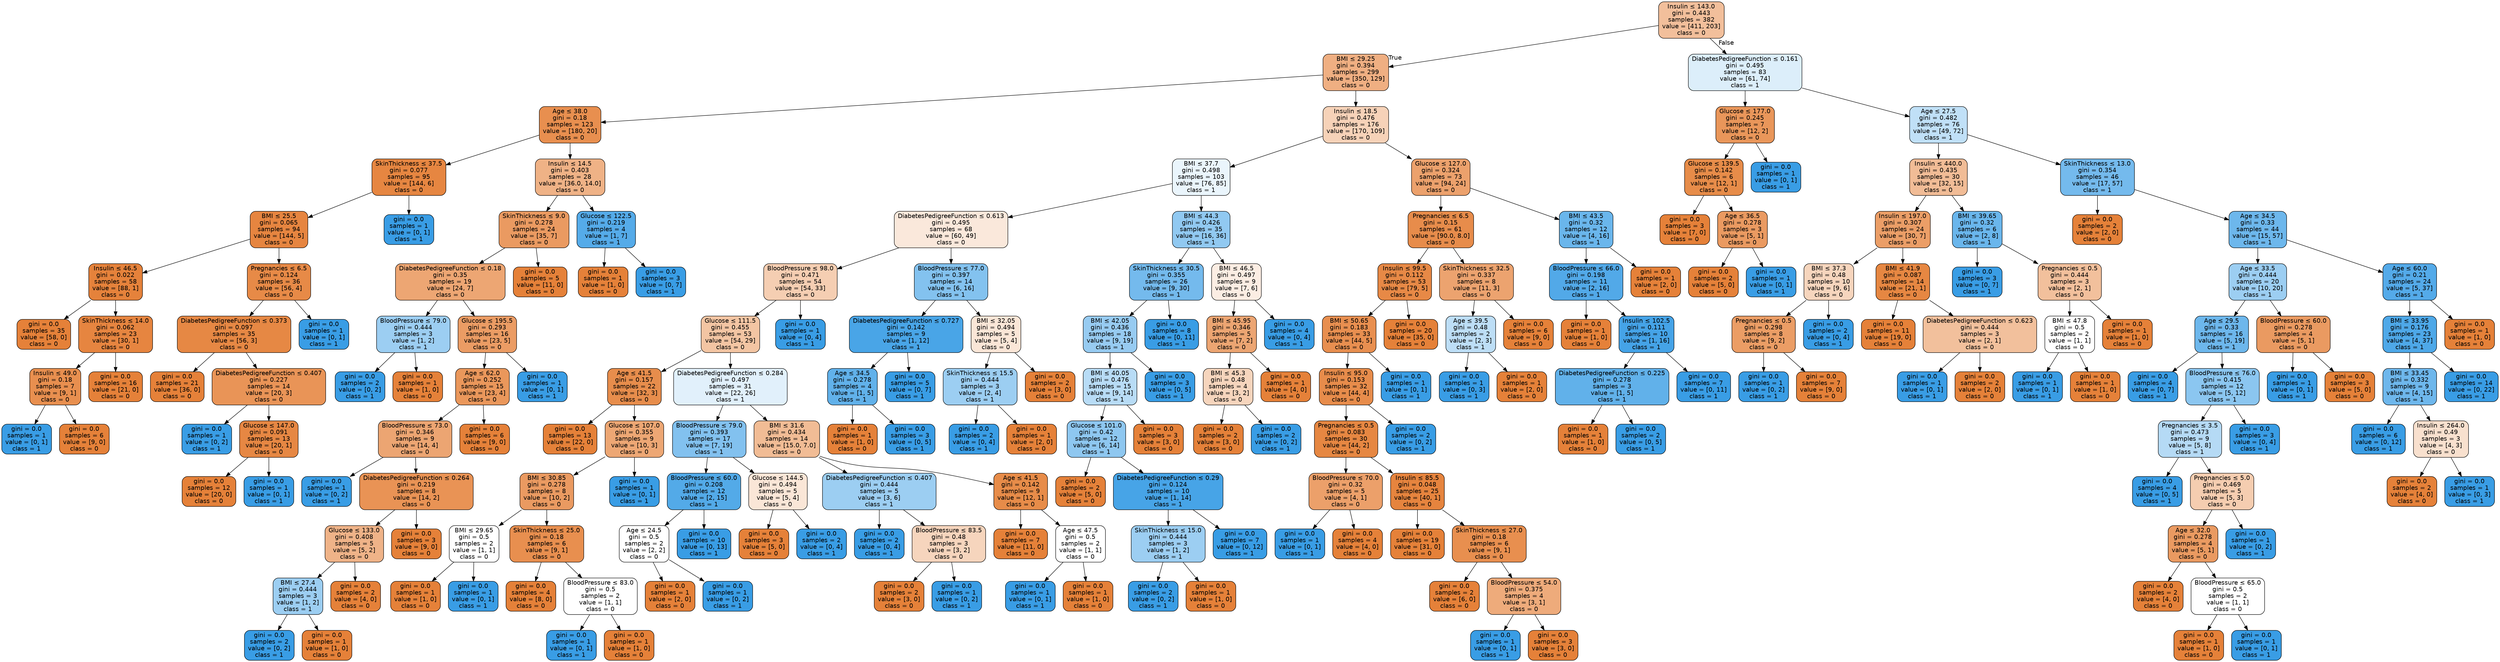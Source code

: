 digraph Tree {
node [shape=box, style="filled, rounded", color="black", fontname="helvetica"] ;
edge [fontname="helvetica"] ;
0 [label=<Insulin &le; 143.0<br/>gini = 0.443<br/>samples = 382<br/>value = [411, 203]<br/>class = 0>, fillcolor="#f2bf9b"] ;
1 [label=<BMI &le; 29.25<br/>gini = 0.394<br/>samples = 299<br/>value = [350, 129]<br/>class = 0>, fillcolor="#efaf82"] ;
0 -> 1 [labeldistance=2.5, labelangle=45, headlabel="True"] ;
2 [label=<Age &le; 38.0<br/>gini = 0.18<br/>samples = 123<br/>value = [180, 20]<br/>class = 0>, fillcolor="#e88f4f"] ;
1 -> 2 ;
3 [label=<SkinThickness &le; 37.5<br/>gini = 0.077<br/>samples = 95<br/>value = [144, 6]<br/>class = 0>, fillcolor="#e68641"] ;
2 -> 3 ;
4 [label=<BMI &le; 25.5<br/>gini = 0.065<br/>samples = 94<br/>value = [144, 5]<br/>class = 0>, fillcolor="#e68540"] ;
3 -> 4 ;
5 [label=<Insulin &le; 46.5<br/>gini = 0.022<br/>samples = 58<br/>value = [88, 1]<br/>class = 0>, fillcolor="#e5823b"] ;
4 -> 5 ;
6 [label=<gini = 0.0<br/>samples = 35<br/>value = [58, 0]<br/>class = 0>, fillcolor="#e58139"] ;
5 -> 6 ;
7 [label=<SkinThickness &le; 14.0<br/>gini = 0.062<br/>samples = 23<br/>value = [30, 1]<br/>class = 0>, fillcolor="#e68540"] ;
5 -> 7 ;
8 [label=<Insulin &le; 49.0<br/>gini = 0.18<br/>samples = 7<br/>value = [9, 1]<br/>class = 0>, fillcolor="#e88f4f"] ;
7 -> 8 ;
9 [label=<gini = 0.0<br/>samples = 1<br/>value = [0, 1]<br/>class = 1>, fillcolor="#399de5"] ;
8 -> 9 ;
10 [label=<gini = 0.0<br/>samples = 6<br/>value = [9, 0]<br/>class = 0>, fillcolor="#e58139"] ;
8 -> 10 ;
11 [label=<gini = 0.0<br/>samples = 16<br/>value = [21, 0]<br/>class = 0>, fillcolor="#e58139"] ;
7 -> 11 ;
12 [label=<Pregnancies &le; 6.5<br/>gini = 0.124<br/>samples = 36<br/>value = [56, 4]<br/>class = 0>, fillcolor="#e78a47"] ;
4 -> 12 ;
13 [label=<DiabetesPedigreeFunction &le; 0.373<br/>gini = 0.097<br/>samples = 35<br/>value = [56, 3]<br/>class = 0>, fillcolor="#e68844"] ;
12 -> 13 ;
14 [label=<gini = 0.0<br/>samples = 21<br/>value = [36, 0]<br/>class = 0>, fillcolor="#e58139"] ;
13 -> 14 ;
15 [label=<DiabetesPedigreeFunction &le; 0.407<br/>gini = 0.227<br/>samples = 14<br/>value = [20, 3]<br/>class = 0>, fillcolor="#e99457"] ;
13 -> 15 ;
16 [label=<gini = 0.0<br/>samples = 1<br/>value = [0, 2]<br/>class = 1>, fillcolor="#399de5"] ;
15 -> 16 ;
17 [label=<Glucose &le; 147.0<br/>gini = 0.091<br/>samples = 13<br/>value = [20, 1]<br/>class = 0>, fillcolor="#e68743"] ;
15 -> 17 ;
18 [label=<gini = 0.0<br/>samples = 12<br/>value = [20, 0]<br/>class = 0>, fillcolor="#e58139"] ;
17 -> 18 ;
19 [label=<gini = 0.0<br/>samples = 1<br/>value = [0, 1]<br/>class = 1>, fillcolor="#399de5"] ;
17 -> 19 ;
20 [label=<gini = 0.0<br/>samples = 1<br/>value = [0, 1]<br/>class = 1>, fillcolor="#399de5"] ;
12 -> 20 ;
21 [label=<gini = 0.0<br/>samples = 1<br/>value = [0, 1]<br/>class = 1>, fillcolor="#399de5"] ;
3 -> 21 ;
22 [label=<Insulin &le; 14.5<br/>gini = 0.403<br/>samples = 28<br/>value = [36.0, 14.0]<br/>class = 0>, fillcolor="#efb286"] ;
2 -> 22 ;
23 [label=<SkinThickness &le; 9.0<br/>gini = 0.278<br/>samples = 24<br/>value = [35, 7]<br/>class = 0>, fillcolor="#ea9a61"] ;
22 -> 23 ;
24 [label=<DiabetesPedigreeFunction &le; 0.18<br/>gini = 0.35<br/>samples = 19<br/>value = [24, 7]<br/>class = 0>, fillcolor="#eda673"] ;
23 -> 24 ;
25 [label=<BloodPressure &le; 79.0<br/>gini = 0.444<br/>samples = 3<br/>value = [1, 2]<br/>class = 1>, fillcolor="#9ccef2"] ;
24 -> 25 ;
26 [label=<gini = 0.0<br/>samples = 2<br/>value = [0, 2]<br/>class = 1>, fillcolor="#399de5"] ;
25 -> 26 ;
27 [label=<gini = 0.0<br/>samples = 1<br/>value = [1, 0]<br/>class = 0>, fillcolor="#e58139"] ;
25 -> 27 ;
28 [label=<Glucose &le; 195.5<br/>gini = 0.293<br/>samples = 16<br/>value = [23, 5]<br/>class = 0>, fillcolor="#eb9c64"] ;
24 -> 28 ;
29 [label=<Age &le; 62.0<br/>gini = 0.252<br/>samples = 15<br/>value = [23, 4]<br/>class = 0>, fillcolor="#ea975b"] ;
28 -> 29 ;
30 [label=<BloodPressure &le; 73.0<br/>gini = 0.346<br/>samples = 9<br/>value = [14, 4]<br/>class = 0>, fillcolor="#eca572"] ;
29 -> 30 ;
31 [label=<gini = 0.0<br/>samples = 1<br/>value = [0, 2]<br/>class = 1>, fillcolor="#399de5"] ;
30 -> 31 ;
32 [label=<DiabetesPedigreeFunction &le; 0.264<br/>gini = 0.219<br/>samples = 8<br/>value = [14, 2]<br/>class = 0>, fillcolor="#e99355"] ;
30 -> 32 ;
33 [label=<Glucose &le; 133.0<br/>gini = 0.408<br/>samples = 5<br/>value = [5, 2]<br/>class = 0>, fillcolor="#efb388"] ;
32 -> 33 ;
34 [label=<BMI &le; 27.4<br/>gini = 0.444<br/>samples = 3<br/>value = [1, 2]<br/>class = 1>, fillcolor="#9ccef2"] ;
33 -> 34 ;
35 [label=<gini = 0.0<br/>samples = 2<br/>value = [0, 2]<br/>class = 1>, fillcolor="#399de5"] ;
34 -> 35 ;
36 [label=<gini = 0.0<br/>samples = 1<br/>value = [1, 0]<br/>class = 0>, fillcolor="#e58139"] ;
34 -> 36 ;
37 [label=<gini = 0.0<br/>samples = 2<br/>value = [4, 0]<br/>class = 0>, fillcolor="#e58139"] ;
33 -> 37 ;
38 [label=<gini = 0.0<br/>samples = 3<br/>value = [9, 0]<br/>class = 0>, fillcolor="#e58139"] ;
32 -> 38 ;
39 [label=<gini = 0.0<br/>samples = 6<br/>value = [9, 0]<br/>class = 0>, fillcolor="#e58139"] ;
29 -> 39 ;
40 [label=<gini = 0.0<br/>samples = 1<br/>value = [0, 1]<br/>class = 1>, fillcolor="#399de5"] ;
28 -> 40 ;
41 [label=<gini = 0.0<br/>samples = 5<br/>value = [11, 0]<br/>class = 0>, fillcolor="#e58139"] ;
23 -> 41 ;
42 [label=<Glucose &le; 122.5<br/>gini = 0.219<br/>samples = 4<br/>value = [1, 7]<br/>class = 1>, fillcolor="#55abe9"] ;
22 -> 42 ;
43 [label=<gini = 0.0<br/>samples = 1<br/>value = [1, 0]<br/>class = 0>, fillcolor="#e58139"] ;
42 -> 43 ;
44 [label=<gini = 0.0<br/>samples = 3<br/>value = [0, 7]<br/>class = 1>, fillcolor="#399de5"] ;
42 -> 44 ;
45 [label=<Insulin &le; 18.5<br/>gini = 0.476<br/>samples = 176<br/>value = [170, 109]<br/>class = 0>, fillcolor="#f6d2b8"] ;
1 -> 45 ;
46 [label=<BMI &le; 37.7<br/>gini = 0.498<br/>samples = 103<br/>value = [76, 85]<br/>class = 1>, fillcolor="#eaf5fc"] ;
45 -> 46 ;
47 [label=<DiabetesPedigreeFunction &le; 0.613<br/>gini = 0.495<br/>samples = 68<br/>value = [60, 49]<br/>class = 0>, fillcolor="#fae8db"] ;
46 -> 47 ;
48 [label=<BloodPressure &le; 98.0<br/>gini = 0.471<br/>samples = 54<br/>value = [54, 33]<br/>class = 0>, fillcolor="#f5ceb2"] ;
47 -> 48 ;
49 [label=<Glucose &le; 111.5<br/>gini = 0.455<br/>samples = 53<br/>value = [54, 29]<br/>class = 0>, fillcolor="#f3c5a3"] ;
48 -> 49 ;
50 [label=<Age &le; 41.5<br/>gini = 0.157<br/>samples = 22<br/>value = [32, 3]<br/>class = 0>, fillcolor="#e78d4c"] ;
49 -> 50 ;
51 [label=<gini = 0.0<br/>samples = 13<br/>value = [22, 0]<br/>class = 0>, fillcolor="#e58139"] ;
50 -> 51 ;
52 [label=<Glucose &le; 107.0<br/>gini = 0.355<br/>samples = 9<br/>value = [10, 3]<br/>class = 0>, fillcolor="#eda774"] ;
50 -> 52 ;
53 [label=<BMI &le; 30.85<br/>gini = 0.278<br/>samples = 8<br/>value = [10, 2]<br/>class = 0>, fillcolor="#ea9a61"] ;
52 -> 53 ;
54 [label=<BMI &le; 29.65<br/>gini = 0.5<br/>samples = 2<br/>value = [1, 1]<br/>class = 0>, fillcolor="#ffffff"] ;
53 -> 54 ;
55 [label=<gini = 0.0<br/>samples = 1<br/>value = [1, 0]<br/>class = 0>, fillcolor="#e58139"] ;
54 -> 55 ;
56 [label=<gini = 0.0<br/>samples = 1<br/>value = [0, 1]<br/>class = 1>, fillcolor="#399de5"] ;
54 -> 56 ;
57 [label=<SkinThickness &le; 25.0<br/>gini = 0.18<br/>samples = 6<br/>value = [9, 1]<br/>class = 0>, fillcolor="#e88f4f"] ;
53 -> 57 ;
58 [label=<gini = 0.0<br/>samples = 4<br/>value = [8, 0]<br/>class = 0>, fillcolor="#e58139"] ;
57 -> 58 ;
59 [label=<BloodPressure &le; 83.0<br/>gini = 0.5<br/>samples = 2<br/>value = [1, 1]<br/>class = 0>, fillcolor="#ffffff"] ;
57 -> 59 ;
60 [label=<gini = 0.0<br/>samples = 1<br/>value = [0, 1]<br/>class = 1>, fillcolor="#399de5"] ;
59 -> 60 ;
61 [label=<gini = 0.0<br/>samples = 1<br/>value = [1, 0]<br/>class = 0>, fillcolor="#e58139"] ;
59 -> 61 ;
62 [label=<gini = 0.0<br/>samples = 1<br/>value = [0, 1]<br/>class = 1>, fillcolor="#399de5"] ;
52 -> 62 ;
63 [label=<DiabetesPedigreeFunction &le; 0.284<br/>gini = 0.497<br/>samples = 31<br/>value = [22, 26]<br/>class = 1>, fillcolor="#e1f0fb"] ;
49 -> 63 ;
64 [label=<BloodPressure &le; 79.0<br/>gini = 0.393<br/>samples = 17<br/>value = [7, 19]<br/>class = 1>, fillcolor="#82c1ef"] ;
63 -> 64 ;
65 [label=<BloodPressure &le; 60.0<br/>gini = 0.208<br/>samples = 12<br/>value = [2, 15]<br/>class = 1>, fillcolor="#53aae8"] ;
64 -> 65 ;
66 [label=<Age &le; 24.5<br/>gini = 0.5<br/>samples = 2<br/>value = [2, 2]<br/>class = 0>, fillcolor="#ffffff"] ;
65 -> 66 ;
67 [label=<gini = 0.0<br/>samples = 1<br/>value = [2, 0]<br/>class = 0>, fillcolor="#e58139"] ;
66 -> 67 ;
68 [label=<gini = 0.0<br/>samples = 1<br/>value = [0, 2]<br/>class = 1>, fillcolor="#399de5"] ;
66 -> 68 ;
69 [label=<gini = 0.0<br/>samples = 10<br/>value = [0, 13]<br/>class = 1>, fillcolor="#399de5"] ;
65 -> 69 ;
70 [label=<Glucose &le; 144.5<br/>gini = 0.494<br/>samples = 5<br/>value = [5, 4]<br/>class = 0>, fillcolor="#fae6d7"] ;
64 -> 70 ;
71 [label=<gini = 0.0<br/>samples = 3<br/>value = [5, 0]<br/>class = 0>, fillcolor="#e58139"] ;
70 -> 71 ;
72 [label=<gini = 0.0<br/>samples = 2<br/>value = [0, 4]<br/>class = 1>, fillcolor="#399de5"] ;
70 -> 72 ;
73 [label=<BMI &le; 31.6<br/>gini = 0.434<br/>samples = 14<br/>value = [15.0, 7.0]<br/>class = 0>, fillcolor="#f1bc95"] ;
63 -> 73 ;
74 [label=<DiabetesPedigreeFunction &le; 0.407<br/>gini = 0.444<br/>samples = 5<br/>value = [3, 6]<br/>class = 1>, fillcolor="#9ccef2"] ;
73 -> 74 ;
75 [label=<gini = 0.0<br/>samples = 2<br/>value = [0, 4]<br/>class = 1>, fillcolor="#399de5"] ;
74 -> 75 ;
76 [label=<BloodPressure &le; 83.5<br/>gini = 0.48<br/>samples = 3<br/>value = [3, 2]<br/>class = 0>, fillcolor="#f6d5bd"] ;
74 -> 76 ;
77 [label=<gini = 0.0<br/>samples = 2<br/>value = [3, 0]<br/>class = 0>, fillcolor="#e58139"] ;
76 -> 77 ;
78 [label=<gini = 0.0<br/>samples = 1<br/>value = [0, 2]<br/>class = 1>, fillcolor="#399de5"] ;
76 -> 78 ;
79 [label=<Age &le; 41.5<br/>gini = 0.142<br/>samples = 9<br/>value = [12, 1]<br/>class = 0>, fillcolor="#e78c49"] ;
73 -> 79 ;
80 [label=<gini = 0.0<br/>samples = 7<br/>value = [11, 0]<br/>class = 0>, fillcolor="#e58139"] ;
79 -> 80 ;
81 [label=<Age &le; 47.5<br/>gini = 0.5<br/>samples = 2<br/>value = [1, 1]<br/>class = 0>, fillcolor="#ffffff"] ;
79 -> 81 ;
82 [label=<gini = 0.0<br/>samples = 1<br/>value = [0, 1]<br/>class = 1>, fillcolor="#399de5"] ;
81 -> 82 ;
83 [label=<gini = 0.0<br/>samples = 1<br/>value = [1, 0]<br/>class = 0>, fillcolor="#e58139"] ;
81 -> 83 ;
84 [label=<gini = 0.0<br/>samples = 1<br/>value = [0, 4]<br/>class = 1>, fillcolor="#399de5"] ;
48 -> 84 ;
85 [label=<BloodPressure &le; 77.0<br/>gini = 0.397<br/>samples = 14<br/>value = [6, 16]<br/>class = 1>, fillcolor="#83c2ef"] ;
47 -> 85 ;
86 [label=<DiabetesPedigreeFunction &le; 0.727<br/>gini = 0.142<br/>samples = 9<br/>value = [1, 12]<br/>class = 1>, fillcolor="#49a5e7"] ;
85 -> 86 ;
87 [label=<Age &le; 34.5<br/>gini = 0.278<br/>samples = 4<br/>value = [1, 5]<br/>class = 1>, fillcolor="#61b1ea"] ;
86 -> 87 ;
88 [label=<gini = 0.0<br/>samples = 1<br/>value = [1, 0]<br/>class = 0>, fillcolor="#e58139"] ;
87 -> 88 ;
89 [label=<gini = 0.0<br/>samples = 3<br/>value = [0, 5]<br/>class = 1>, fillcolor="#399de5"] ;
87 -> 89 ;
90 [label=<gini = 0.0<br/>samples = 5<br/>value = [0, 7]<br/>class = 1>, fillcolor="#399de5"] ;
86 -> 90 ;
91 [label=<BMI &le; 32.05<br/>gini = 0.494<br/>samples = 5<br/>value = [5, 4]<br/>class = 0>, fillcolor="#fae6d7"] ;
85 -> 91 ;
92 [label=<SkinThickness &le; 15.5<br/>gini = 0.444<br/>samples = 3<br/>value = [2, 4]<br/>class = 1>, fillcolor="#9ccef2"] ;
91 -> 92 ;
93 [label=<gini = 0.0<br/>samples = 2<br/>value = [0, 4]<br/>class = 1>, fillcolor="#399de5"] ;
92 -> 93 ;
94 [label=<gini = 0.0<br/>samples = 1<br/>value = [2, 0]<br/>class = 0>, fillcolor="#e58139"] ;
92 -> 94 ;
95 [label=<gini = 0.0<br/>samples = 2<br/>value = [3, 0]<br/>class = 0>, fillcolor="#e58139"] ;
91 -> 95 ;
96 [label=<BMI &le; 44.3<br/>gini = 0.426<br/>samples = 35<br/>value = [16, 36]<br/>class = 1>, fillcolor="#91c9f1"] ;
46 -> 96 ;
97 [label=<SkinThickness &le; 30.5<br/>gini = 0.355<br/>samples = 26<br/>value = [9, 30]<br/>class = 1>, fillcolor="#74baed"] ;
96 -> 97 ;
98 [label=<BMI &le; 42.05<br/>gini = 0.436<br/>samples = 18<br/>value = [9, 19]<br/>class = 1>, fillcolor="#97cbf1"] ;
97 -> 98 ;
99 [label=<BMI &le; 40.05<br/>gini = 0.476<br/>samples = 15<br/>value = [9, 14]<br/>class = 1>, fillcolor="#b8dcf6"] ;
98 -> 99 ;
100 [label=<Glucose &le; 101.0<br/>gini = 0.42<br/>samples = 12<br/>value = [6, 14]<br/>class = 1>, fillcolor="#8ec7f0"] ;
99 -> 100 ;
101 [label=<gini = 0.0<br/>samples = 2<br/>value = [5, 0]<br/>class = 0>, fillcolor="#e58139"] ;
100 -> 101 ;
102 [label=<DiabetesPedigreeFunction &le; 0.29<br/>gini = 0.124<br/>samples = 10<br/>value = [1, 14]<br/>class = 1>, fillcolor="#47a4e7"] ;
100 -> 102 ;
103 [label=<SkinThickness &le; 15.0<br/>gini = 0.444<br/>samples = 3<br/>value = [1, 2]<br/>class = 1>, fillcolor="#9ccef2"] ;
102 -> 103 ;
104 [label=<gini = 0.0<br/>samples = 2<br/>value = [0, 2]<br/>class = 1>, fillcolor="#399de5"] ;
103 -> 104 ;
105 [label=<gini = 0.0<br/>samples = 1<br/>value = [1, 0]<br/>class = 0>, fillcolor="#e58139"] ;
103 -> 105 ;
106 [label=<gini = 0.0<br/>samples = 7<br/>value = [0, 12]<br/>class = 1>, fillcolor="#399de5"] ;
102 -> 106 ;
107 [label=<gini = 0.0<br/>samples = 3<br/>value = [3, 0]<br/>class = 0>, fillcolor="#e58139"] ;
99 -> 107 ;
108 [label=<gini = 0.0<br/>samples = 3<br/>value = [0, 5]<br/>class = 1>, fillcolor="#399de5"] ;
98 -> 108 ;
109 [label=<gini = 0.0<br/>samples = 8<br/>value = [0, 11]<br/>class = 1>, fillcolor="#399de5"] ;
97 -> 109 ;
110 [label=<BMI &le; 46.5<br/>gini = 0.497<br/>samples = 9<br/>value = [7, 6]<br/>class = 0>, fillcolor="#fbede3"] ;
96 -> 110 ;
111 [label=<BMI &le; 45.95<br/>gini = 0.346<br/>samples = 5<br/>value = [7, 2]<br/>class = 0>, fillcolor="#eca572"] ;
110 -> 111 ;
112 [label=<BMI &le; 45.3<br/>gini = 0.48<br/>samples = 4<br/>value = [3, 2]<br/>class = 0>, fillcolor="#f6d5bd"] ;
111 -> 112 ;
113 [label=<gini = 0.0<br/>samples = 2<br/>value = [3, 0]<br/>class = 0>, fillcolor="#e58139"] ;
112 -> 113 ;
114 [label=<gini = 0.0<br/>samples = 2<br/>value = [0, 2]<br/>class = 1>, fillcolor="#399de5"] ;
112 -> 114 ;
115 [label=<gini = 0.0<br/>samples = 1<br/>value = [4, 0]<br/>class = 0>, fillcolor="#e58139"] ;
111 -> 115 ;
116 [label=<gini = 0.0<br/>samples = 4<br/>value = [0, 4]<br/>class = 1>, fillcolor="#399de5"] ;
110 -> 116 ;
117 [label=<Glucose &le; 127.0<br/>gini = 0.324<br/>samples = 73<br/>value = [94, 24]<br/>class = 0>, fillcolor="#eca16c"] ;
45 -> 117 ;
118 [label=<Pregnancies &le; 6.5<br/>gini = 0.15<br/>samples = 61<br/>value = [90.0, 8.0]<br/>class = 0>, fillcolor="#e78c4b"] ;
117 -> 118 ;
119 [label=<Insulin &le; 99.5<br/>gini = 0.112<br/>samples = 53<br/>value = [79, 5]<br/>class = 0>, fillcolor="#e78946"] ;
118 -> 119 ;
120 [label=<BMI &le; 50.65<br/>gini = 0.183<br/>samples = 33<br/>value = [44, 5]<br/>class = 0>, fillcolor="#e88f50"] ;
119 -> 120 ;
121 [label=<Insulin &le; 95.0<br/>gini = 0.153<br/>samples = 32<br/>value = [44, 4]<br/>class = 0>, fillcolor="#e78c4b"] ;
120 -> 121 ;
122 [label=<Pregnancies &le; 0.5<br/>gini = 0.083<br/>samples = 30<br/>value = [44, 2]<br/>class = 0>, fillcolor="#e68742"] ;
121 -> 122 ;
123 [label=<BloodPressure &le; 70.0<br/>gini = 0.32<br/>samples = 5<br/>value = [4, 1]<br/>class = 0>, fillcolor="#eca06a"] ;
122 -> 123 ;
124 [label=<gini = 0.0<br/>samples = 1<br/>value = [0, 1]<br/>class = 1>, fillcolor="#399de5"] ;
123 -> 124 ;
125 [label=<gini = 0.0<br/>samples = 4<br/>value = [4, 0]<br/>class = 0>, fillcolor="#e58139"] ;
123 -> 125 ;
126 [label=<Insulin &le; 85.5<br/>gini = 0.048<br/>samples = 25<br/>value = [40, 1]<br/>class = 0>, fillcolor="#e6843e"] ;
122 -> 126 ;
127 [label=<gini = 0.0<br/>samples = 19<br/>value = [31, 0]<br/>class = 0>, fillcolor="#e58139"] ;
126 -> 127 ;
128 [label=<SkinThickness &le; 27.0<br/>gini = 0.18<br/>samples = 6<br/>value = [9, 1]<br/>class = 0>, fillcolor="#e88f4f"] ;
126 -> 128 ;
129 [label=<gini = 0.0<br/>samples = 2<br/>value = [6, 0]<br/>class = 0>, fillcolor="#e58139"] ;
128 -> 129 ;
130 [label=<BloodPressure &le; 54.0<br/>gini = 0.375<br/>samples = 4<br/>value = [3, 1]<br/>class = 0>, fillcolor="#eeab7b"] ;
128 -> 130 ;
131 [label=<gini = 0.0<br/>samples = 1<br/>value = [0, 1]<br/>class = 1>, fillcolor="#399de5"] ;
130 -> 131 ;
132 [label=<gini = 0.0<br/>samples = 3<br/>value = [3, 0]<br/>class = 0>, fillcolor="#e58139"] ;
130 -> 132 ;
133 [label=<gini = 0.0<br/>samples = 2<br/>value = [0, 2]<br/>class = 1>, fillcolor="#399de5"] ;
121 -> 133 ;
134 [label=<gini = 0.0<br/>samples = 1<br/>value = [0, 1]<br/>class = 1>, fillcolor="#399de5"] ;
120 -> 134 ;
135 [label=<gini = 0.0<br/>samples = 20<br/>value = [35, 0]<br/>class = 0>, fillcolor="#e58139"] ;
119 -> 135 ;
136 [label=<SkinThickness &le; 32.5<br/>gini = 0.337<br/>samples = 8<br/>value = [11, 3]<br/>class = 0>, fillcolor="#eca36f"] ;
118 -> 136 ;
137 [label=<Age &le; 39.5<br/>gini = 0.48<br/>samples = 2<br/>value = [2, 3]<br/>class = 1>, fillcolor="#bddef6"] ;
136 -> 137 ;
138 [label=<gini = 0.0<br/>samples = 1<br/>value = [0, 3]<br/>class = 1>, fillcolor="#399de5"] ;
137 -> 138 ;
139 [label=<gini = 0.0<br/>samples = 1<br/>value = [2, 0]<br/>class = 0>, fillcolor="#e58139"] ;
137 -> 139 ;
140 [label=<gini = 0.0<br/>samples = 6<br/>value = [9, 0]<br/>class = 0>, fillcolor="#e58139"] ;
136 -> 140 ;
141 [label=<BMI &le; 43.5<br/>gini = 0.32<br/>samples = 12<br/>value = [4, 16]<br/>class = 1>, fillcolor="#6ab6ec"] ;
117 -> 141 ;
142 [label=<BloodPressure &le; 66.0<br/>gini = 0.198<br/>samples = 11<br/>value = [2, 16]<br/>class = 1>, fillcolor="#52a9e8"] ;
141 -> 142 ;
143 [label=<gini = 0.0<br/>samples = 1<br/>value = [1, 0]<br/>class = 0>, fillcolor="#e58139"] ;
142 -> 143 ;
144 [label=<Insulin &le; 102.5<br/>gini = 0.111<br/>samples = 10<br/>value = [1, 16]<br/>class = 1>, fillcolor="#45a3e7"] ;
142 -> 144 ;
145 [label=<DiabetesPedigreeFunction &le; 0.225<br/>gini = 0.278<br/>samples = 3<br/>value = [1, 5]<br/>class = 1>, fillcolor="#61b1ea"] ;
144 -> 145 ;
146 [label=<gini = 0.0<br/>samples = 1<br/>value = [1, 0]<br/>class = 0>, fillcolor="#e58139"] ;
145 -> 146 ;
147 [label=<gini = 0.0<br/>samples = 2<br/>value = [0, 5]<br/>class = 1>, fillcolor="#399de5"] ;
145 -> 147 ;
148 [label=<gini = 0.0<br/>samples = 7<br/>value = [0, 11]<br/>class = 1>, fillcolor="#399de5"] ;
144 -> 148 ;
149 [label=<gini = 0.0<br/>samples = 1<br/>value = [2, 0]<br/>class = 0>, fillcolor="#e58139"] ;
141 -> 149 ;
150 [label=<DiabetesPedigreeFunction &le; 0.161<br/>gini = 0.495<br/>samples = 83<br/>value = [61, 74]<br/>class = 1>, fillcolor="#dceefa"] ;
0 -> 150 [labeldistance=2.5, labelangle=-45, headlabel="False"] ;
151 [label=<Glucose &le; 177.0<br/>gini = 0.245<br/>samples = 7<br/>value = [12, 2]<br/>class = 0>, fillcolor="#e9965a"] ;
150 -> 151 ;
152 [label=<Glucose &le; 139.5<br/>gini = 0.142<br/>samples = 6<br/>value = [12, 1]<br/>class = 0>, fillcolor="#e78c49"] ;
151 -> 152 ;
153 [label=<gini = 0.0<br/>samples = 3<br/>value = [7, 0]<br/>class = 0>, fillcolor="#e58139"] ;
152 -> 153 ;
154 [label=<Age &le; 36.5<br/>gini = 0.278<br/>samples = 3<br/>value = [5, 1]<br/>class = 0>, fillcolor="#ea9a61"] ;
152 -> 154 ;
155 [label=<gini = 0.0<br/>samples = 2<br/>value = [5, 0]<br/>class = 0>, fillcolor="#e58139"] ;
154 -> 155 ;
156 [label=<gini = 0.0<br/>samples = 1<br/>value = [0, 1]<br/>class = 1>, fillcolor="#399de5"] ;
154 -> 156 ;
157 [label=<gini = 0.0<br/>samples = 1<br/>value = [0, 1]<br/>class = 1>, fillcolor="#399de5"] ;
151 -> 157 ;
158 [label=<Age &le; 27.5<br/>gini = 0.482<br/>samples = 76<br/>value = [49, 72]<br/>class = 1>, fillcolor="#c0e0f7"] ;
150 -> 158 ;
159 [label=<Insulin &le; 440.0<br/>gini = 0.435<br/>samples = 30<br/>value = [32, 15]<br/>class = 0>, fillcolor="#f1bc96"] ;
158 -> 159 ;
160 [label=<Insulin &le; 197.0<br/>gini = 0.307<br/>samples = 24<br/>value = [30, 7]<br/>class = 0>, fillcolor="#eb9e67"] ;
159 -> 160 ;
161 [label=<BMI &le; 37.3<br/>gini = 0.48<br/>samples = 10<br/>value = [9, 6]<br/>class = 0>, fillcolor="#f6d5bd"] ;
160 -> 161 ;
162 [label=<Pregnancies &le; 0.5<br/>gini = 0.298<br/>samples = 8<br/>value = [9, 2]<br/>class = 0>, fillcolor="#eb9d65"] ;
161 -> 162 ;
163 [label=<gini = 0.0<br/>samples = 1<br/>value = [0, 2]<br/>class = 1>, fillcolor="#399de5"] ;
162 -> 163 ;
164 [label=<gini = 0.0<br/>samples = 7<br/>value = [9, 0]<br/>class = 0>, fillcolor="#e58139"] ;
162 -> 164 ;
165 [label=<gini = 0.0<br/>samples = 2<br/>value = [0, 4]<br/>class = 1>, fillcolor="#399de5"] ;
161 -> 165 ;
166 [label=<BMI &le; 41.9<br/>gini = 0.087<br/>samples = 14<br/>value = [21, 1]<br/>class = 0>, fillcolor="#e68742"] ;
160 -> 166 ;
167 [label=<gini = 0.0<br/>samples = 11<br/>value = [19, 0]<br/>class = 0>, fillcolor="#e58139"] ;
166 -> 167 ;
168 [label=<DiabetesPedigreeFunction &le; 0.623<br/>gini = 0.444<br/>samples = 3<br/>value = [2, 1]<br/>class = 0>, fillcolor="#f2c09c"] ;
166 -> 168 ;
169 [label=<gini = 0.0<br/>samples = 1<br/>value = [0, 1]<br/>class = 1>, fillcolor="#399de5"] ;
168 -> 169 ;
170 [label=<gini = 0.0<br/>samples = 2<br/>value = [2, 0]<br/>class = 0>, fillcolor="#e58139"] ;
168 -> 170 ;
171 [label=<BMI &le; 39.65<br/>gini = 0.32<br/>samples = 6<br/>value = [2, 8]<br/>class = 1>, fillcolor="#6ab6ec"] ;
159 -> 171 ;
172 [label=<gini = 0.0<br/>samples = 3<br/>value = [0, 7]<br/>class = 1>, fillcolor="#399de5"] ;
171 -> 172 ;
173 [label=<Pregnancies &le; 0.5<br/>gini = 0.444<br/>samples = 3<br/>value = [2, 1]<br/>class = 0>, fillcolor="#f2c09c"] ;
171 -> 173 ;
174 [label=<BMI &le; 47.8<br/>gini = 0.5<br/>samples = 2<br/>value = [1, 1]<br/>class = 0>, fillcolor="#ffffff"] ;
173 -> 174 ;
175 [label=<gini = 0.0<br/>samples = 1<br/>value = [0, 1]<br/>class = 1>, fillcolor="#399de5"] ;
174 -> 175 ;
176 [label=<gini = 0.0<br/>samples = 1<br/>value = [1, 0]<br/>class = 0>, fillcolor="#e58139"] ;
174 -> 176 ;
177 [label=<gini = 0.0<br/>samples = 1<br/>value = [1, 0]<br/>class = 0>, fillcolor="#e58139"] ;
173 -> 177 ;
178 [label=<SkinThickness &le; 13.0<br/>gini = 0.354<br/>samples = 46<br/>value = [17, 57]<br/>class = 1>, fillcolor="#74baed"] ;
158 -> 178 ;
179 [label=<gini = 0.0<br/>samples = 2<br/>value = [2, 0]<br/>class = 0>, fillcolor="#e58139"] ;
178 -> 179 ;
180 [label=<Age &le; 34.5<br/>gini = 0.33<br/>samples = 44<br/>value = [15, 57]<br/>class = 1>, fillcolor="#6db7ec"] ;
178 -> 180 ;
181 [label=<Age &le; 33.5<br/>gini = 0.444<br/>samples = 20<br/>value = [10, 20]<br/>class = 1>, fillcolor="#9ccef2"] ;
180 -> 181 ;
182 [label=<Age &le; 29.5<br/>gini = 0.33<br/>samples = 16<br/>value = [5, 19]<br/>class = 1>, fillcolor="#6db7ec"] ;
181 -> 182 ;
183 [label=<gini = 0.0<br/>samples = 4<br/>value = [0, 7]<br/>class = 1>, fillcolor="#399de5"] ;
182 -> 183 ;
184 [label=<BloodPressure &le; 76.0<br/>gini = 0.415<br/>samples = 12<br/>value = [5, 12]<br/>class = 1>, fillcolor="#8bc6f0"] ;
182 -> 184 ;
185 [label=<Pregnancies &le; 3.5<br/>gini = 0.473<br/>samples = 9<br/>value = [5, 8]<br/>class = 1>, fillcolor="#b5daf5"] ;
184 -> 185 ;
186 [label=<gini = 0.0<br/>samples = 4<br/>value = [0, 5]<br/>class = 1>, fillcolor="#399de5"] ;
185 -> 186 ;
187 [label=<Pregnancies &le; 5.0<br/>gini = 0.469<br/>samples = 5<br/>value = [5, 3]<br/>class = 0>, fillcolor="#f5cdb0"] ;
185 -> 187 ;
188 [label=<Age &le; 32.0<br/>gini = 0.278<br/>samples = 4<br/>value = [5, 1]<br/>class = 0>, fillcolor="#ea9a61"] ;
187 -> 188 ;
189 [label=<gini = 0.0<br/>samples = 2<br/>value = [4, 0]<br/>class = 0>, fillcolor="#e58139"] ;
188 -> 189 ;
190 [label=<BloodPressure &le; 65.0<br/>gini = 0.5<br/>samples = 2<br/>value = [1, 1]<br/>class = 0>, fillcolor="#ffffff"] ;
188 -> 190 ;
191 [label=<gini = 0.0<br/>samples = 1<br/>value = [1, 0]<br/>class = 0>, fillcolor="#e58139"] ;
190 -> 191 ;
192 [label=<gini = 0.0<br/>samples = 1<br/>value = [0, 1]<br/>class = 1>, fillcolor="#399de5"] ;
190 -> 192 ;
193 [label=<gini = 0.0<br/>samples = 1<br/>value = [0, 2]<br/>class = 1>, fillcolor="#399de5"] ;
187 -> 193 ;
194 [label=<gini = 0.0<br/>samples = 3<br/>value = [0, 4]<br/>class = 1>, fillcolor="#399de5"] ;
184 -> 194 ;
195 [label=<BloodPressure &le; 60.0<br/>gini = 0.278<br/>samples = 4<br/>value = [5, 1]<br/>class = 0>, fillcolor="#ea9a61"] ;
181 -> 195 ;
196 [label=<gini = 0.0<br/>samples = 1<br/>value = [0, 1]<br/>class = 1>, fillcolor="#399de5"] ;
195 -> 196 ;
197 [label=<gini = 0.0<br/>samples = 3<br/>value = [5, 0]<br/>class = 0>, fillcolor="#e58139"] ;
195 -> 197 ;
198 [label=<Age &le; 60.0<br/>gini = 0.21<br/>samples = 24<br/>value = [5, 37]<br/>class = 1>, fillcolor="#54aae9"] ;
180 -> 198 ;
199 [label=<BMI &le; 33.95<br/>gini = 0.176<br/>samples = 23<br/>value = [4, 37]<br/>class = 1>, fillcolor="#4ea8e8"] ;
198 -> 199 ;
200 [label=<BMI &le; 33.45<br/>gini = 0.332<br/>samples = 9<br/>value = [4, 15]<br/>class = 1>, fillcolor="#6eb7ec"] ;
199 -> 200 ;
201 [label=<gini = 0.0<br/>samples = 6<br/>value = [0, 12]<br/>class = 1>, fillcolor="#399de5"] ;
200 -> 201 ;
202 [label=<Insulin &le; 264.0<br/>gini = 0.49<br/>samples = 3<br/>value = [4, 3]<br/>class = 0>, fillcolor="#f8e0ce"] ;
200 -> 202 ;
203 [label=<gini = 0.0<br/>samples = 2<br/>value = [4, 0]<br/>class = 0>, fillcolor="#e58139"] ;
202 -> 203 ;
204 [label=<gini = 0.0<br/>samples = 1<br/>value = [0, 3]<br/>class = 1>, fillcolor="#399de5"] ;
202 -> 204 ;
205 [label=<gini = 0.0<br/>samples = 14<br/>value = [0, 22]<br/>class = 1>, fillcolor="#399de5"] ;
199 -> 205 ;
206 [label=<gini = 0.0<br/>samples = 1<br/>value = [1, 0]<br/>class = 0>, fillcolor="#e58139"] ;
198 -> 206 ;
}